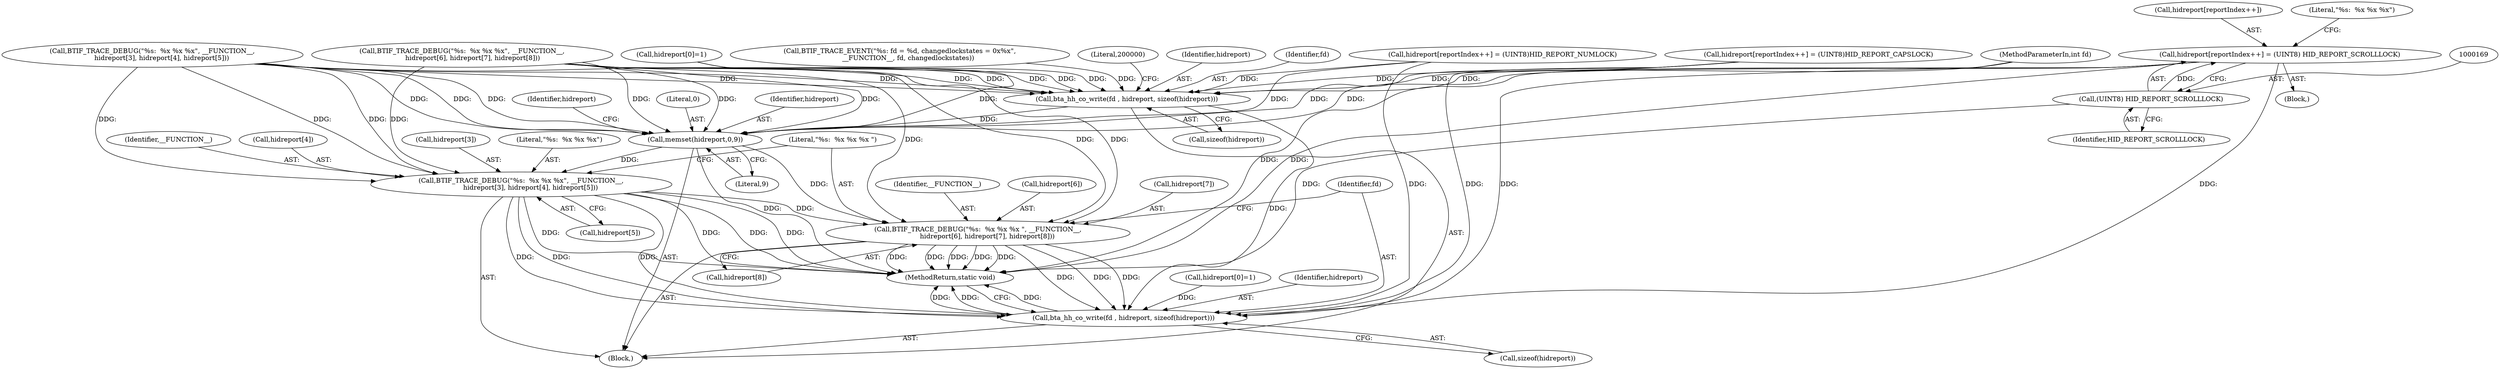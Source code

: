digraph "0_Android_472271b153c5dc53c28beac55480a8d8434b2d5c_15@array" {
"1000163" [label="(Call,hidreport[reportIndex++] = (UINT8) HID_REPORT_SCROLLLOCK)"];
"1000168" [label="(Call,(UINT8) HID_REPORT_SCROLLLOCK)"];
"1000195" [label="(Call,bta_hh_co_write(fd , hidreport, sizeof(hidreport)))"];
"1000203" [label="(Call,memset(hidreport,0,9))"];
"1000212" [label="(Call,BTIF_TRACE_DEBUG(\"%s:  %x %x %x\", __FUNCTION__,\n         hidreport[3], hidreport[4], hidreport[5]))"];
"1000224" [label="(Call,BTIF_TRACE_DEBUG(\"%s:  %x %x %x \", __FUNCTION__,\n         hidreport[6], hidreport[7], hidreport[8]))"];
"1000236" [label="(Call,bta_hh_co_write(fd , hidreport, sizeof(hidreport)))"];
"1000197" [label="(Identifier,hidreport)"];
"1000198" [label="(Call,sizeof(hidreport))"];
"1000196" [label="(Identifier,fd)"];
"1000224" [label="(Call,BTIF_TRACE_DEBUG(\"%s:  %x %x %x \", __FUNCTION__,\n         hidreport[6], hidreport[7], hidreport[8]))"];
"1000221" [label="(Call,hidreport[5])"];
"1000212" [label="(Call,BTIF_TRACE_DEBUG(\"%s:  %x %x %x\", __FUNCTION__,\n         hidreport[3], hidreport[4], hidreport[5]))"];
"1000215" [label="(Call,hidreport[3])"];
"1000206" [label="(Literal,9)"];
"1000205" [label="(Literal,0)"];
"1000104" [label="(Call,BTIF_TRACE_EVENT(\"%s: fd = %d, changedlockstates = 0x%x\",\n        __FUNCTION__, fd, changedlockstates))"];
"1000225" [label="(Literal,\"%s:  %x %x %x \")"];
"1000204" [label="(Identifier,hidreport)"];
"1000171" [label="(Call,BTIF_TRACE_DEBUG(\"%s:  %x %x %x\", __FUNCTION__,\n         hidreport[3], hidreport[4], hidreport[5]))"];
"1000213" [label="(Literal,\"%s:  %x %x %x\")"];
"1000164" [label="(Call,hidreport[reportIndex++])"];
"1000101" [label="(MethodParameterIn,int fd)"];
"1000147" [label="(Call,hidreport[reportIndex++] = (UINT8)HID_REPORT_NUMLOCK)"];
"1000203" [label="(Call,memset(hidreport,0,9))"];
"1000214" [label="(Identifier,__FUNCTION__)"];
"1000230" [label="(Call,hidreport[7])"];
"1000183" [label="(Call,BTIF_TRACE_DEBUG(\"%s:  %x %x %x\", __FUNCTION__,\n          hidreport[6], hidreport[7], hidreport[8]))"];
"1000237" [label="(Identifier,fd)"];
"1000131" [label="(Call,hidreport[reportIndex++] = (UINT8)HID_REPORT_CAPSLOCK)"];
"1000207" [label="(Call,hidreport[0]=1)"];
"1000159" [label="(Block,)"];
"1000168" [label="(Call,(UINT8) HID_REPORT_SCROLLLOCK)"];
"1000103" [label="(Block,)"];
"1000163" [label="(Call,hidreport[reportIndex++] = (UINT8) HID_REPORT_SCROLLLOCK)"];
"1000202" [label="(Literal,200000)"];
"1000233" [label="(Call,hidreport[8])"];
"1000241" [label="(MethodReturn,static void)"];
"1000195" [label="(Call,bta_hh_co_write(fd , hidreport, sizeof(hidreport)))"];
"1000238" [label="(Identifier,hidreport)"];
"1000115" [label="(Call,hidreport[0]=1)"];
"1000226" [label="(Identifier,__FUNCTION__)"];
"1000170" [label="(Identifier,HID_REPORT_SCROLLLOCK)"];
"1000218" [label="(Call,hidreport[4])"];
"1000209" [label="(Identifier,hidreport)"];
"1000172" [label="(Literal,\"%s:  %x %x %x\")"];
"1000236" [label="(Call,bta_hh_co_write(fd , hidreport, sizeof(hidreport)))"];
"1000239" [label="(Call,sizeof(hidreport))"];
"1000227" [label="(Call,hidreport[6])"];
"1000163" -> "1000159"  [label="AST: "];
"1000163" -> "1000168"  [label="CFG: "];
"1000164" -> "1000163"  [label="AST: "];
"1000168" -> "1000163"  [label="AST: "];
"1000172" -> "1000163"  [label="CFG: "];
"1000163" -> "1000241"  [label="DDG: "];
"1000163" -> "1000241"  [label="DDG: "];
"1000168" -> "1000163"  [label="DDG: "];
"1000163" -> "1000195"  [label="DDG: "];
"1000163" -> "1000203"  [label="DDG: "];
"1000163" -> "1000236"  [label="DDG: "];
"1000168" -> "1000170"  [label="CFG: "];
"1000169" -> "1000168"  [label="AST: "];
"1000170" -> "1000168"  [label="AST: "];
"1000168" -> "1000241"  [label="DDG: "];
"1000195" -> "1000103"  [label="AST: "];
"1000195" -> "1000198"  [label="CFG: "];
"1000196" -> "1000195"  [label="AST: "];
"1000197" -> "1000195"  [label="AST: "];
"1000198" -> "1000195"  [label="AST: "];
"1000202" -> "1000195"  [label="CFG: "];
"1000104" -> "1000195"  [label="DDG: "];
"1000101" -> "1000195"  [label="DDG: "];
"1000183" -> "1000195"  [label="DDG: "];
"1000183" -> "1000195"  [label="DDG: "];
"1000183" -> "1000195"  [label="DDG: "];
"1000131" -> "1000195"  [label="DDG: "];
"1000171" -> "1000195"  [label="DDG: "];
"1000171" -> "1000195"  [label="DDG: "];
"1000171" -> "1000195"  [label="DDG: "];
"1000147" -> "1000195"  [label="DDG: "];
"1000115" -> "1000195"  [label="DDG: "];
"1000195" -> "1000203"  [label="DDG: "];
"1000195" -> "1000236"  [label="DDG: "];
"1000203" -> "1000103"  [label="AST: "];
"1000203" -> "1000206"  [label="CFG: "];
"1000204" -> "1000203"  [label="AST: "];
"1000205" -> "1000203"  [label="AST: "];
"1000206" -> "1000203"  [label="AST: "];
"1000209" -> "1000203"  [label="CFG: "];
"1000203" -> "1000241"  [label="DDG: "];
"1000183" -> "1000203"  [label="DDG: "];
"1000183" -> "1000203"  [label="DDG: "];
"1000183" -> "1000203"  [label="DDG: "];
"1000131" -> "1000203"  [label="DDG: "];
"1000171" -> "1000203"  [label="DDG: "];
"1000171" -> "1000203"  [label="DDG: "];
"1000171" -> "1000203"  [label="DDG: "];
"1000147" -> "1000203"  [label="DDG: "];
"1000115" -> "1000203"  [label="DDG: "];
"1000203" -> "1000212"  [label="DDG: "];
"1000203" -> "1000224"  [label="DDG: "];
"1000212" -> "1000103"  [label="AST: "];
"1000212" -> "1000221"  [label="CFG: "];
"1000213" -> "1000212"  [label="AST: "];
"1000214" -> "1000212"  [label="AST: "];
"1000215" -> "1000212"  [label="AST: "];
"1000218" -> "1000212"  [label="AST: "];
"1000221" -> "1000212"  [label="AST: "];
"1000225" -> "1000212"  [label="CFG: "];
"1000212" -> "1000241"  [label="DDG: "];
"1000212" -> "1000241"  [label="DDG: "];
"1000212" -> "1000241"  [label="DDG: "];
"1000212" -> "1000241"  [label="DDG: "];
"1000183" -> "1000212"  [label="DDG: "];
"1000171" -> "1000212"  [label="DDG: "];
"1000171" -> "1000212"  [label="DDG: "];
"1000171" -> "1000212"  [label="DDG: "];
"1000212" -> "1000224"  [label="DDG: "];
"1000212" -> "1000236"  [label="DDG: "];
"1000212" -> "1000236"  [label="DDG: "];
"1000212" -> "1000236"  [label="DDG: "];
"1000224" -> "1000103"  [label="AST: "];
"1000224" -> "1000233"  [label="CFG: "];
"1000225" -> "1000224"  [label="AST: "];
"1000226" -> "1000224"  [label="AST: "];
"1000227" -> "1000224"  [label="AST: "];
"1000230" -> "1000224"  [label="AST: "];
"1000233" -> "1000224"  [label="AST: "];
"1000237" -> "1000224"  [label="CFG: "];
"1000224" -> "1000241"  [label="DDG: "];
"1000224" -> "1000241"  [label="DDG: "];
"1000224" -> "1000241"  [label="DDG: "];
"1000224" -> "1000241"  [label="DDG: "];
"1000224" -> "1000241"  [label="DDG: "];
"1000183" -> "1000224"  [label="DDG: "];
"1000183" -> "1000224"  [label="DDG: "];
"1000183" -> "1000224"  [label="DDG: "];
"1000224" -> "1000236"  [label="DDG: "];
"1000224" -> "1000236"  [label="DDG: "];
"1000224" -> "1000236"  [label="DDG: "];
"1000236" -> "1000103"  [label="AST: "];
"1000236" -> "1000239"  [label="CFG: "];
"1000237" -> "1000236"  [label="AST: "];
"1000238" -> "1000236"  [label="AST: "];
"1000239" -> "1000236"  [label="AST: "];
"1000241" -> "1000236"  [label="CFG: "];
"1000236" -> "1000241"  [label="DDG: "];
"1000236" -> "1000241"  [label="DDG: "];
"1000236" -> "1000241"  [label="DDG: "];
"1000101" -> "1000236"  [label="DDG: "];
"1000131" -> "1000236"  [label="DDG: "];
"1000207" -> "1000236"  [label="DDG: "];
"1000147" -> "1000236"  [label="DDG: "];
}
